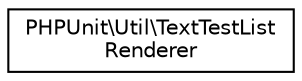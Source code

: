 digraph "Graphical Class Hierarchy"
{
  edge [fontname="Helvetica",fontsize="10",labelfontname="Helvetica",labelfontsize="10"];
  node [fontname="Helvetica",fontsize="10",shape=record];
  rankdir="LR";
  Node0 [label="PHPUnit\\Util\\TextTestList\lRenderer",height=0.2,width=0.4,color="black", fillcolor="white", style="filled",URL="$classPHPUnit_1_1Util_1_1TextTestListRenderer.html"];
}

